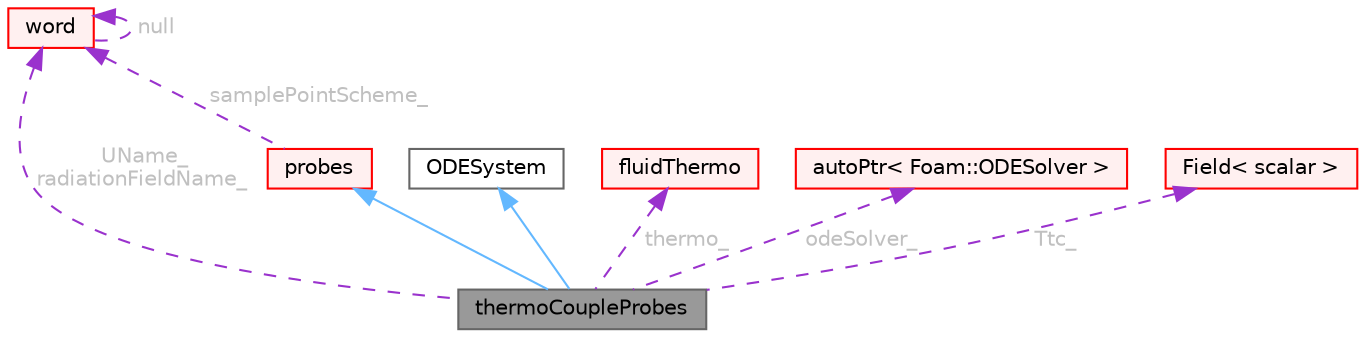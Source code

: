 digraph "thermoCoupleProbes"
{
 // LATEX_PDF_SIZE
  bgcolor="transparent";
  edge [fontname=Helvetica,fontsize=10,labelfontname=Helvetica,labelfontsize=10];
  node [fontname=Helvetica,fontsize=10,shape=box,height=0.2,width=0.4];
  Node1 [id="Node000001",label="thermoCoupleProbes",height=0.2,width=0.4,color="gray40", fillcolor="grey60", style="filled", fontcolor="black",tooltip="Sample probe for temperature using a thermocouple."];
  Node2 -> Node1 [id="edge1_Node000001_Node000002",dir="back",color="steelblue1",style="solid",tooltip=" "];
  Node2 [id="Node000002",label="probes",height=0.2,width=0.4,color="red", fillcolor="#FFF0F0", style="filled",URL="$classFoam_1_1probes.html",tooltip="Set of locations to sample."];
  Node8 -> Node2 [id="edge2_Node000002_Node000008",dir="back",color="darkorchid3",style="dashed",tooltip=" ",label=" samplePointScheme_",fontcolor="grey" ];
  Node8 [id="Node000008",label="word",height=0.2,width=0.4,color="red", fillcolor="#FFF0F0", style="filled",URL="$classFoam_1_1word.html",tooltip="A class for handling words, derived from Foam::string."];
  Node8 -> Node8 [id="edge3_Node000008_Node000008",dir="back",color="darkorchid3",style="dashed",tooltip=" ",label=" null",fontcolor="grey" ];
  Node97 -> Node1 [id="edge4_Node000001_Node000097",dir="back",color="steelblue1",style="solid",tooltip=" "];
  Node97 [id="Node000097",label="ODESystem",height=0.2,width=0.4,color="gray40", fillcolor="white", style="filled",URL="$classFoam_1_1ODESystem.html",tooltip="Abstract base class for the systems of ordinary differential equations."];
  Node8 -> Node1 [id="edge5_Node000001_Node000008",dir="back",color="darkorchid3",style="dashed",tooltip=" ",label=" UName_\nradiationFieldName_",fontcolor="grey" ];
  Node98 -> Node1 [id="edge6_Node000001_Node000098",dir="back",color="darkorchid3",style="dashed",tooltip=" ",label=" thermo_",fontcolor="grey" ];
  Node98 [id="Node000098",label="fluidThermo",height=0.2,width=0.4,color="red", fillcolor="#FFF0F0", style="filled",URL="$classFoam_1_1fluidThermo.html",tooltip="Fundamental fluid thermodynamic properties."];
  Node103 -> Node1 [id="edge7_Node000001_Node000103",dir="back",color="darkorchid3",style="dashed",tooltip=" ",label=" odeSolver_",fontcolor="grey" ];
  Node103 [id="Node000103",label="autoPtr\< Foam::ODESolver \>",height=0.2,width=0.4,color="red", fillcolor="#FFF0F0", style="filled",URL="$classFoam_1_1autoPtr.html",tooltip=" "];
  Node104 -> Node1 [id="edge8_Node000001_Node000104",dir="back",color="darkorchid3",style="dashed",tooltip=" ",label=" Ttc_",fontcolor="grey" ];
  Node104 [id="Node000104",label="Field\< scalar \>",height=0.2,width=0.4,color="red", fillcolor="#FFF0F0", style="filled",URL="$classFoam_1_1Field.html",tooltip=" "];
}
